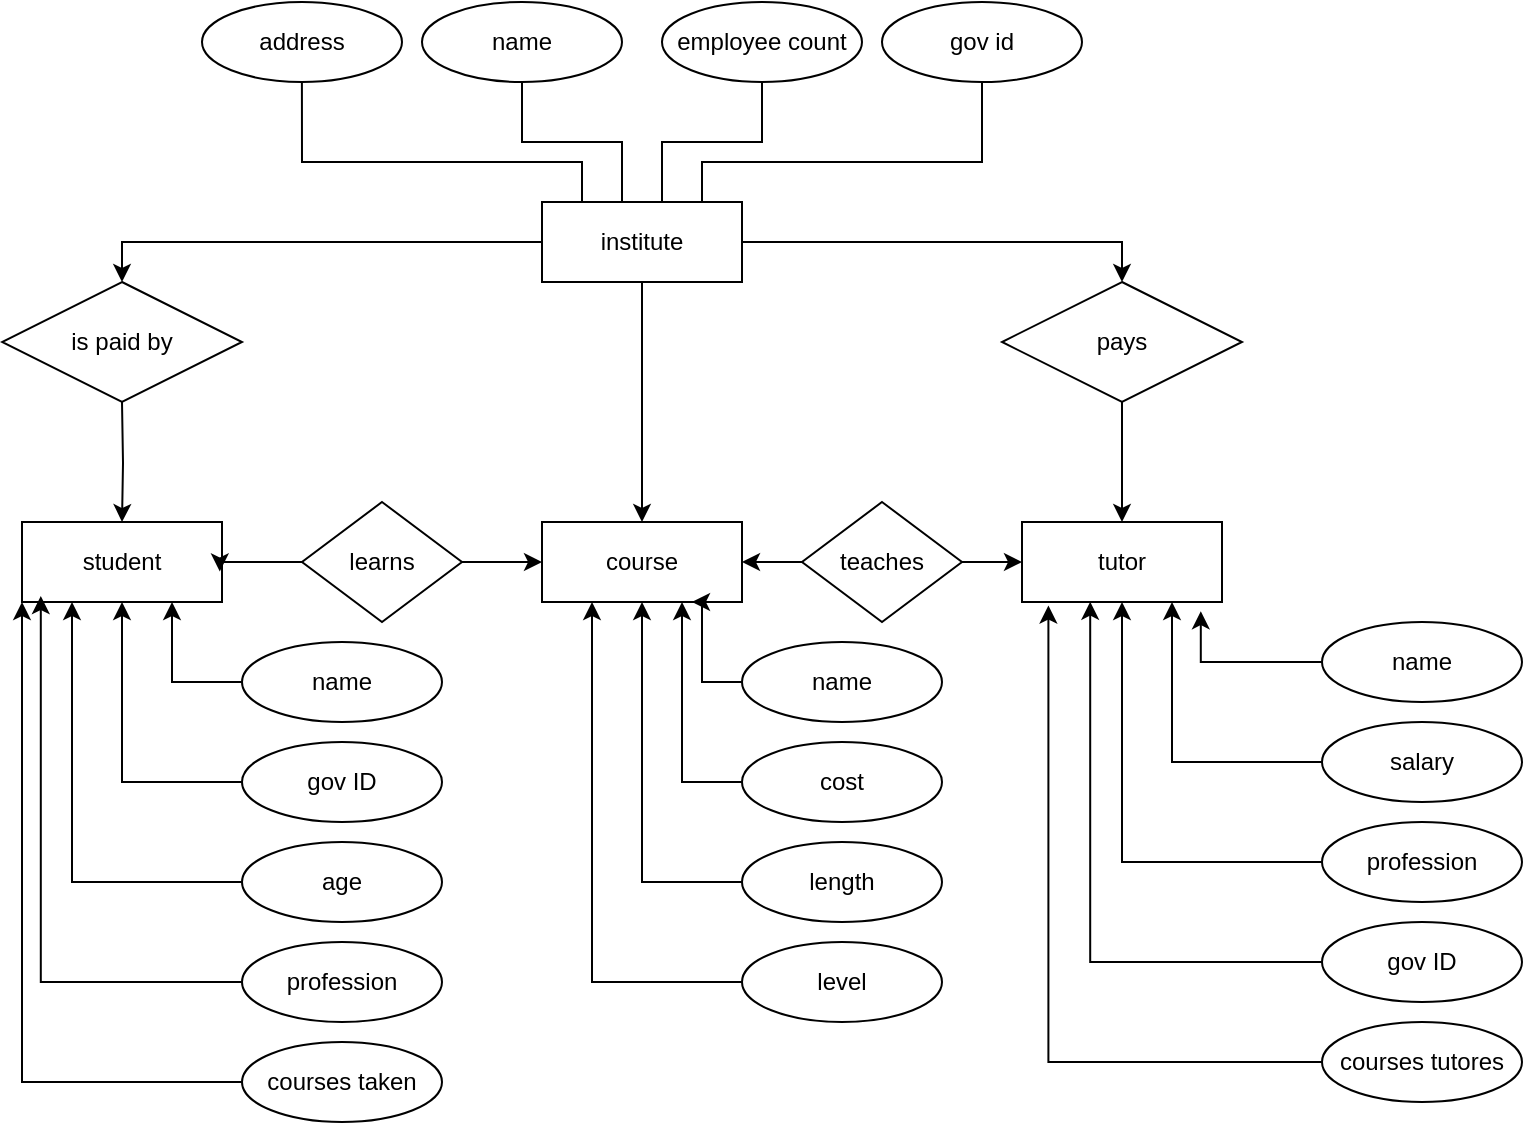 <mxfile version="24.7.17">
  <diagram name="Page-1" id="IhLvq-sygTHg_3z8VaNK">
    <mxGraphModel dx="1183" dy="1883" grid="1" gridSize="10" guides="1" tooltips="1" connect="1" arrows="1" fold="1" page="1" pageScale="1" pageWidth="850" pageHeight="1100" math="0" shadow="0">
      <root>
        <mxCell id="0" />
        <mxCell id="1" parent="0" />
        <mxCell id="KbGU0Z5nWAapb6yZC1vz-1" value="student" style="whiteSpace=wrap;html=1;align=center;" vertex="1" parent="1">
          <mxGeometry x="100" y="220" width="100" height="40" as="geometry" />
        </mxCell>
        <mxCell id="KbGU0Z5nWAapb6yZC1vz-2" value="tutor" style="whiteSpace=wrap;html=1;align=center;" vertex="1" parent="1">
          <mxGeometry x="600" y="220" width="100" height="40" as="geometry" />
        </mxCell>
        <mxCell id="KbGU0Z5nWAapb6yZC1vz-3" value="course" style="whiteSpace=wrap;html=1;align=center;" vertex="1" parent="1">
          <mxGeometry x="360" y="220" width="100" height="40" as="geometry" />
        </mxCell>
        <mxCell id="KbGU0Z5nWAapb6yZC1vz-5" style="edgeStyle=orthogonalEdgeStyle;rounded=0;orthogonalLoop=1;jettySize=auto;html=1;entryX=0.5;entryY=0;entryDx=0;entryDy=0;" edge="1" parent="1" source="KbGU0Z5nWAapb6yZC1vz-4" target="KbGU0Z5nWAapb6yZC1vz-3">
          <mxGeometry relative="1" as="geometry" />
        </mxCell>
        <mxCell id="KbGU0Z5nWAapb6yZC1vz-7" style="edgeStyle=orthogonalEdgeStyle;rounded=0;orthogonalLoop=1;jettySize=auto;html=1;entryX=0.5;entryY=0;entryDx=0;entryDy=0;" edge="1" parent="1" source="KbGU0Z5nWAapb6yZC1vz-8" target="KbGU0Z5nWAapb6yZC1vz-2">
          <mxGeometry relative="1" as="geometry" />
        </mxCell>
        <mxCell id="KbGU0Z5nWAapb6yZC1vz-11" style="edgeStyle=orthogonalEdgeStyle;rounded=0;orthogonalLoop=1;jettySize=auto;html=1;entryX=0.5;entryY=0;entryDx=0;entryDy=0;" edge="1" parent="1" source="KbGU0Z5nWAapb6yZC1vz-4" target="KbGU0Z5nWAapb6yZC1vz-10">
          <mxGeometry relative="1" as="geometry" />
        </mxCell>
        <mxCell id="KbGU0Z5nWAapb6yZC1vz-26" style="edgeStyle=orthogonalEdgeStyle;rounded=0;orthogonalLoop=1;jettySize=auto;html=1;endArrow=none;endFill=0;" edge="1" parent="1" source="KbGU0Z5nWAapb6yZC1vz-4" target="KbGU0Z5nWAapb6yZC1vz-20">
          <mxGeometry relative="1" as="geometry">
            <Array as="points">
              <mxPoint x="400" y="30" />
              <mxPoint x="350" y="30" />
            </Array>
          </mxGeometry>
        </mxCell>
        <mxCell id="KbGU0Z5nWAapb6yZC1vz-27" style="edgeStyle=orthogonalEdgeStyle;rounded=0;orthogonalLoop=1;jettySize=auto;html=1;entryX=0.5;entryY=1;entryDx=0;entryDy=0;endArrow=none;endFill=0;" edge="1" parent="1" source="KbGU0Z5nWAapb6yZC1vz-4" target="KbGU0Z5nWAapb6yZC1vz-21">
          <mxGeometry relative="1" as="geometry">
            <Array as="points">
              <mxPoint x="420" y="30" />
              <mxPoint x="470" y="30" />
            </Array>
          </mxGeometry>
        </mxCell>
        <mxCell id="KbGU0Z5nWAapb6yZC1vz-4" value="institute" style="whiteSpace=wrap;html=1;align=center;strokeColor=default;" vertex="1" parent="1">
          <mxGeometry x="360" y="60" width="100" height="40" as="geometry" />
        </mxCell>
        <mxCell id="KbGU0Z5nWAapb6yZC1vz-9" value="" style="edgeStyle=orthogonalEdgeStyle;rounded=0;orthogonalLoop=1;jettySize=auto;html=1;entryX=0.5;entryY=0;entryDx=0;entryDy=0;" edge="1" parent="1" source="KbGU0Z5nWAapb6yZC1vz-4" target="KbGU0Z5nWAapb6yZC1vz-8">
          <mxGeometry relative="1" as="geometry">
            <mxPoint x="460" y="80" as="sourcePoint" />
            <mxPoint x="650" y="220" as="targetPoint" />
          </mxGeometry>
        </mxCell>
        <mxCell id="KbGU0Z5nWAapb6yZC1vz-8" value="pays" style="shape=rhombus;perimeter=rhombusPerimeter;whiteSpace=wrap;html=1;align=center;" vertex="1" parent="1">
          <mxGeometry x="590" y="100" width="120" height="60" as="geometry" />
        </mxCell>
        <mxCell id="KbGU0Z5nWAapb6yZC1vz-12" style="edgeStyle=orthogonalEdgeStyle;rounded=0;orthogonalLoop=1;jettySize=auto;html=1;entryX=0.5;entryY=0;entryDx=0;entryDy=0;" edge="1" parent="1" target="KbGU0Z5nWAapb6yZC1vz-1">
          <mxGeometry relative="1" as="geometry">
            <mxPoint x="150" y="160" as="sourcePoint" />
          </mxGeometry>
        </mxCell>
        <mxCell id="KbGU0Z5nWAapb6yZC1vz-10" value="is paid by" style="shape=rhombus;perimeter=rhombusPerimeter;whiteSpace=wrap;html=1;align=center;" vertex="1" parent="1">
          <mxGeometry x="90" y="100" width="120" height="60" as="geometry" />
        </mxCell>
        <mxCell id="KbGU0Z5nWAapb6yZC1vz-17" style="edgeStyle=orthogonalEdgeStyle;rounded=0;orthogonalLoop=1;jettySize=auto;html=1;entryX=0;entryY=0.5;entryDx=0;entryDy=0;" edge="1" parent="1" source="KbGU0Z5nWAapb6yZC1vz-13" target="KbGU0Z5nWAapb6yZC1vz-3">
          <mxGeometry relative="1" as="geometry" />
        </mxCell>
        <mxCell id="KbGU0Z5nWAapb6yZC1vz-13" value="learns" style="shape=rhombus;perimeter=rhombusPerimeter;whiteSpace=wrap;html=1;align=center;" vertex="1" parent="1">
          <mxGeometry x="240" y="210" width="80" height="60" as="geometry" />
        </mxCell>
        <mxCell id="KbGU0Z5nWAapb6yZC1vz-15" style="edgeStyle=orthogonalEdgeStyle;rounded=0;orthogonalLoop=1;jettySize=auto;html=1;entryX=1;entryY=0.5;entryDx=0;entryDy=0;" edge="1" parent="1" source="KbGU0Z5nWAapb6yZC1vz-14" target="KbGU0Z5nWAapb6yZC1vz-3">
          <mxGeometry relative="1" as="geometry" />
        </mxCell>
        <mxCell id="KbGU0Z5nWAapb6yZC1vz-16" style="edgeStyle=orthogonalEdgeStyle;rounded=0;orthogonalLoop=1;jettySize=auto;html=1;" edge="1" parent="1" source="KbGU0Z5nWAapb6yZC1vz-14" target="KbGU0Z5nWAapb6yZC1vz-2">
          <mxGeometry relative="1" as="geometry" />
        </mxCell>
        <mxCell id="KbGU0Z5nWAapb6yZC1vz-14" value="teaches" style="shape=rhombus;perimeter=rhombusPerimeter;whiteSpace=wrap;html=1;align=center;" vertex="1" parent="1">
          <mxGeometry x="490" y="210" width="80" height="60" as="geometry" />
        </mxCell>
        <mxCell id="KbGU0Z5nWAapb6yZC1vz-18" style="edgeStyle=orthogonalEdgeStyle;rounded=0;orthogonalLoop=1;jettySize=auto;html=1;entryX=0.989;entryY=0.618;entryDx=0;entryDy=0;entryPerimeter=0;" edge="1" parent="1" source="KbGU0Z5nWAapb6yZC1vz-13" target="KbGU0Z5nWAapb6yZC1vz-1">
          <mxGeometry relative="1" as="geometry">
            <Array as="points">
              <mxPoint x="199" y="240" />
            </Array>
          </mxGeometry>
        </mxCell>
        <mxCell id="KbGU0Z5nWAapb6yZC1vz-19" value="address" style="ellipse;whiteSpace=wrap;html=1;align=center;" vertex="1" parent="1">
          <mxGeometry x="190" y="-40" width="100" height="40" as="geometry" />
        </mxCell>
        <mxCell id="KbGU0Z5nWAapb6yZC1vz-20" value="name" style="ellipse;whiteSpace=wrap;html=1;align=center;" vertex="1" parent="1">
          <mxGeometry x="300" y="-40" width="100" height="40" as="geometry" />
        </mxCell>
        <mxCell id="KbGU0Z5nWAapb6yZC1vz-21" value="employee count" style="ellipse;whiteSpace=wrap;html=1;align=center;" vertex="1" parent="1">
          <mxGeometry x="420" y="-40" width="100" height="40" as="geometry" />
        </mxCell>
        <mxCell id="KbGU0Z5nWAapb6yZC1vz-30" style="edgeStyle=orthogonalEdgeStyle;rounded=0;orthogonalLoop=1;jettySize=auto;html=1;entryX=0.75;entryY=0;entryDx=0;entryDy=0;curved=0;strokeColor=default;endArrow=none;endFill=0;" edge="1" parent="1" source="KbGU0Z5nWAapb6yZC1vz-22" target="KbGU0Z5nWAapb6yZC1vz-4">
          <mxGeometry relative="1" as="geometry">
            <Array as="points">
              <mxPoint x="580" y="40" />
              <mxPoint x="440" y="40" />
              <mxPoint x="440" y="60" />
            </Array>
          </mxGeometry>
        </mxCell>
        <mxCell id="KbGU0Z5nWAapb6yZC1vz-22" value="gov id" style="ellipse;whiteSpace=wrap;html=1;align=center;" vertex="1" parent="1">
          <mxGeometry x="530" y="-40" width="100" height="40" as="geometry" />
        </mxCell>
        <mxCell id="KbGU0Z5nWAapb6yZC1vz-28" style="edgeStyle=orthogonalEdgeStyle;rounded=0;orthogonalLoop=1;jettySize=auto;html=1;exitX=0.25;exitY=0;exitDx=0;exitDy=0;endArrow=none;endFill=0;" edge="1" parent="1" source="KbGU0Z5nWAapb6yZC1vz-4">
          <mxGeometry relative="1" as="geometry">
            <mxPoint x="289.95" y="60" as="sourcePoint" />
            <mxPoint x="239.95" as="targetPoint" />
            <Array as="points">
              <mxPoint x="380" y="60" />
              <mxPoint x="380" y="40" />
              <mxPoint x="240" y="40" />
            </Array>
          </mxGeometry>
        </mxCell>
        <mxCell id="KbGU0Z5nWAapb6yZC1vz-37" style="edgeStyle=orthogonalEdgeStyle;rounded=0;orthogonalLoop=1;jettySize=auto;html=1;entryX=0.75;entryY=1;entryDx=0;entryDy=0;" edge="1" parent="1" source="KbGU0Z5nWAapb6yZC1vz-33" target="KbGU0Z5nWAapb6yZC1vz-3">
          <mxGeometry relative="1" as="geometry">
            <Array as="points">
              <mxPoint x="440" y="300" />
              <mxPoint x="440" y="260" />
            </Array>
          </mxGeometry>
        </mxCell>
        <mxCell id="KbGU0Z5nWAapb6yZC1vz-33" value="name" style="ellipse;whiteSpace=wrap;html=1;align=center;" vertex="1" parent="1">
          <mxGeometry x="460" y="280" width="100" height="40" as="geometry" />
        </mxCell>
        <mxCell id="KbGU0Z5nWAapb6yZC1vz-38" style="edgeStyle=orthogonalEdgeStyle;rounded=0;orthogonalLoop=1;jettySize=auto;html=1;" edge="1" parent="1" source="KbGU0Z5nWAapb6yZC1vz-34" target="KbGU0Z5nWAapb6yZC1vz-3">
          <mxGeometry relative="1" as="geometry">
            <Array as="points">
              <mxPoint x="430" y="350" />
            </Array>
          </mxGeometry>
        </mxCell>
        <mxCell id="KbGU0Z5nWAapb6yZC1vz-34" value="cost" style="ellipse;whiteSpace=wrap;html=1;align=center;" vertex="1" parent="1">
          <mxGeometry x="460" y="330" width="100" height="40" as="geometry" />
        </mxCell>
        <mxCell id="KbGU0Z5nWAapb6yZC1vz-39" style="edgeStyle=orthogonalEdgeStyle;rounded=0;orthogonalLoop=1;jettySize=auto;html=1;entryX=0.5;entryY=1;entryDx=0;entryDy=0;" edge="1" parent="1" source="KbGU0Z5nWAapb6yZC1vz-35" target="KbGU0Z5nWAapb6yZC1vz-3">
          <mxGeometry relative="1" as="geometry">
            <Array as="points">
              <mxPoint x="410" y="400" />
            </Array>
          </mxGeometry>
        </mxCell>
        <mxCell id="KbGU0Z5nWAapb6yZC1vz-35" value="length" style="ellipse;whiteSpace=wrap;html=1;align=center;" vertex="1" parent="1">
          <mxGeometry x="460" y="380" width="100" height="40" as="geometry" />
        </mxCell>
        <mxCell id="KbGU0Z5nWAapb6yZC1vz-40" style="edgeStyle=orthogonalEdgeStyle;rounded=0;orthogonalLoop=1;jettySize=auto;html=1;entryX=0.25;entryY=1;entryDx=0;entryDy=0;" edge="1" parent="1" source="KbGU0Z5nWAapb6yZC1vz-36" target="KbGU0Z5nWAapb6yZC1vz-3">
          <mxGeometry relative="1" as="geometry">
            <Array as="points">
              <mxPoint x="385" y="450" />
            </Array>
          </mxGeometry>
        </mxCell>
        <mxCell id="KbGU0Z5nWAapb6yZC1vz-36" value="level" style="ellipse;whiteSpace=wrap;html=1;align=center;" vertex="1" parent="1">
          <mxGeometry x="460" y="430" width="100" height="40" as="geometry" />
        </mxCell>
        <mxCell id="KbGU0Z5nWAapb6yZC1vz-46" style="edgeStyle=orthogonalEdgeStyle;rounded=0;orthogonalLoop=1;jettySize=auto;html=1;entryX=0.75;entryY=1;entryDx=0;entryDy=0;" edge="1" parent="1" source="KbGU0Z5nWAapb6yZC1vz-41" target="KbGU0Z5nWAapb6yZC1vz-1">
          <mxGeometry relative="1" as="geometry" />
        </mxCell>
        <mxCell id="KbGU0Z5nWAapb6yZC1vz-41" value="name" style="ellipse;whiteSpace=wrap;html=1;align=center;" vertex="1" parent="1">
          <mxGeometry x="210" y="280" width="100" height="40" as="geometry" />
        </mxCell>
        <mxCell id="KbGU0Z5nWAapb6yZC1vz-47" style="edgeStyle=orthogonalEdgeStyle;rounded=0;orthogonalLoop=1;jettySize=auto;html=1;entryX=0.5;entryY=1;entryDx=0;entryDy=0;" edge="1" parent="1" source="KbGU0Z5nWAapb6yZC1vz-42" target="KbGU0Z5nWAapb6yZC1vz-1">
          <mxGeometry relative="1" as="geometry" />
        </mxCell>
        <mxCell id="KbGU0Z5nWAapb6yZC1vz-42" value="gov ID" style="ellipse;whiteSpace=wrap;html=1;align=center;" vertex="1" parent="1">
          <mxGeometry x="210" y="330" width="100" height="40" as="geometry" />
        </mxCell>
        <mxCell id="KbGU0Z5nWAapb6yZC1vz-48" style="edgeStyle=orthogonalEdgeStyle;rounded=0;orthogonalLoop=1;jettySize=auto;html=1;entryX=0.25;entryY=1;entryDx=0;entryDy=0;" edge="1" parent="1" source="KbGU0Z5nWAapb6yZC1vz-43" target="KbGU0Z5nWAapb6yZC1vz-1">
          <mxGeometry relative="1" as="geometry" />
        </mxCell>
        <mxCell id="KbGU0Z5nWAapb6yZC1vz-43" value="age" style="ellipse;whiteSpace=wrap;html=1;align=center;" vertex="1" parent="1">
          <mxGeometry x="210" y="380" width="100" height="40" as="geometry" />
        </mxCell>
        <mxCell id="KbGU0Z5nWAapb6yZC1vz-44" value="profession" style="ellipse;whiteSpace=wrap;html=1;align=center;" vertex="1" parent="1">
          <mxGeometry x="210" y="430" width="100" height="40" as="geometry" />
        </mxCell>
        <mxCell id="KbGU0Z5nWAapb6yZC1vz-49" style="edgeStyle=orthogonalEdgeStyle;rounded=0;orthogonalLoop=1;jettySize=auto;html=1;entryX=0.094;entryY=0.925;entryDx=0;entryDy=0;entryPerimeter=0;" edge="1" parent="1" source="KbGU0Z5nWAapb6yZC1vz-44" target="KbGU0Z5nWAapb6yZC1vz-1">
          <mxGeometry relative="1" as="geometry" />
        </mxCell>
        <mxCell id="KbGU0Z5nWAapb6yZC1vz-50" value="name" style="ellipse;whiteSpace=wrap;html=1;align=center;" vertex="1" parent="1">
          <mxGeometry x="750" y="270" width="100" height="40" as="geometry" />
        </mxCell>
        <mxCell id="KbGU0Z5nWAapb6yZC1vz-56" style="edgeStyle=orthogonalEdgeStyle;rounded=0;orthogonalLoop=1;jettySize=auto;html=1;entryX=0.75;entryY=1;entryDx=0;entryDy=0;" edge="1" parent="1" source="KbGU0Z5nWAapb6yZC1vz-51" target="KbGU0Z5nWAapb6yZC1vz-2">
          <mxGeometry relative="1" as="geometry" />
        </mxCell>
        <mxCell id="KbGU0Z5nWAapb6yZC1vz-51" value="salary" style="ellipse;whiteSpace=wrap;html=1;align=center;" vertex="1" parent="1">
          <mxGeometry x="750" y="320" width="100" height="40" as="geometry" />
        </mxCell>
        <mxCell id="KbGU0Z5nWAapb6yZC1vz-57" style="edgeStyle=orthogonalEdgeStyle;rounded=0;orthogonalLoop=1;jettySize=auto;html=1;" edge="1" parent="1" source="KbGU0Z5nWAapb6yZC1vz-52" target="KbGU0Z5nWAapb6yZC1vz-2">
          <mxGeometry relative="1" as="geometry" />
        </mxCell>
        <mxCell id="KbGU0Z5nWAapb6yZC1vz-52" value="profession" style="ellipse;whiteSpace=wrap;html=1;align=center;" vertex="1" parent="1">
          <mxGeometry x="750" y="370" width="100" height="40" as="geometry" />
        </mxCell>
        <mxCell id="KbGU0Z5nWAapb6yZC1vz-53" value="gov ID" style="ellipse;whiteSpace=wrap;html=1;align=center;" vertex="1" parent="1">
          <mxGeometry x="750" y="420" width="100" height="40" as="geometry" />
        </mxCell>
        <mxCell id="KbGU0Z5nWAapb6yZC1vz-54" value="courses tutores" style="ellipse;whiteSpace=wrap;html=1;align=center;" vertex="1" parent="1">
          <mxGeometry x="750" y="470" width="100" height="40" as="geometry" />
        </mxCell>
        <mxCell id="KbGU0Z5nWAapb6yZC1vz-55" style="edgeStyle=orthogonalEdgeStyle;rounded=0;orthogonalLoop=1;jettySize=auto;html=1;entryX=0.894;entryY=1.115;entryDx=0;entryDy=0;entryPerimeter=0;" edge="1" parent="1" source="KbGU0Z5nWAapb6yZC1vz-50" target="KbGU0Z5nWAapb6yZC1vz-2">
          <mxGeometry relative="1" as="geometry" />
        </mxCell>
        <mxCell id="KbGU0Z5nWAapb6yZC1vz-58" style="edgeStyle=orthogonalEdgeStyle;rounded=0;orthogonalLoop=1;jettySize=auto;html=1;entryX=0.341;entryY=0.996;entryDx=0;entryDy=0;entryPerimeter=0;" edge="1" parent="1" source="KbGU0Z5nWAapb6yZC1vz-53" target="KbGU0Z5nWAapb6yZC1vz-2">
          <mxGeometry relative="1" as="geometry" />
        </mxCell>
        <mxCell id="KbGU0Z5nWAapb6yZC1vz-59" style="edgeStyle=orthogonalEdgeStyle;rounded=0;orthogonalLoop=1;jettySize=auto;html=1;entryX=0.132;entryY=1.044;entryDx=0;entryDy=0;entryPerimeter=0;" edge="1" parent="1" source="KbGU0Z5nWAapb6yZC1vz-54" target="KbGU0Z5nWAapb6yZC1vz-2">
          <mxGeometry relative="1" as="geometry" />
        </mxCell>
        <mxCell id="KbGU0Z5nWAapb6yZC1vz-61" style="edgeStyle=orthogonalEdgeStyle;rounded=0;orthogonalLoop=1;jettySize=auto;html=1;entryX=0;entryY=1;entryDx=0;entryDy=0;" edge="1" parent="1" source="KbGU0Z5nWAapb6yZC1vz-60" target="KbGU0Z5nWAapb6yZC1vz-1">
          <mxGeometry relative="1" as="geometry" />
        </mxCell>
        <mxCell id="KbGU0Z5nWAapb6yZC1vz-60" value="courses taken" style="ellipse;whiteSpace=wrap;html=1;align=center;" vertex="1" parent="1">
          <mxGeometry x="210" y="480" width="100" height="40" as="geometry" />
        </mxCell>
      </root>
    </mxGraphModel>
  </diagram>
</mxfile>

